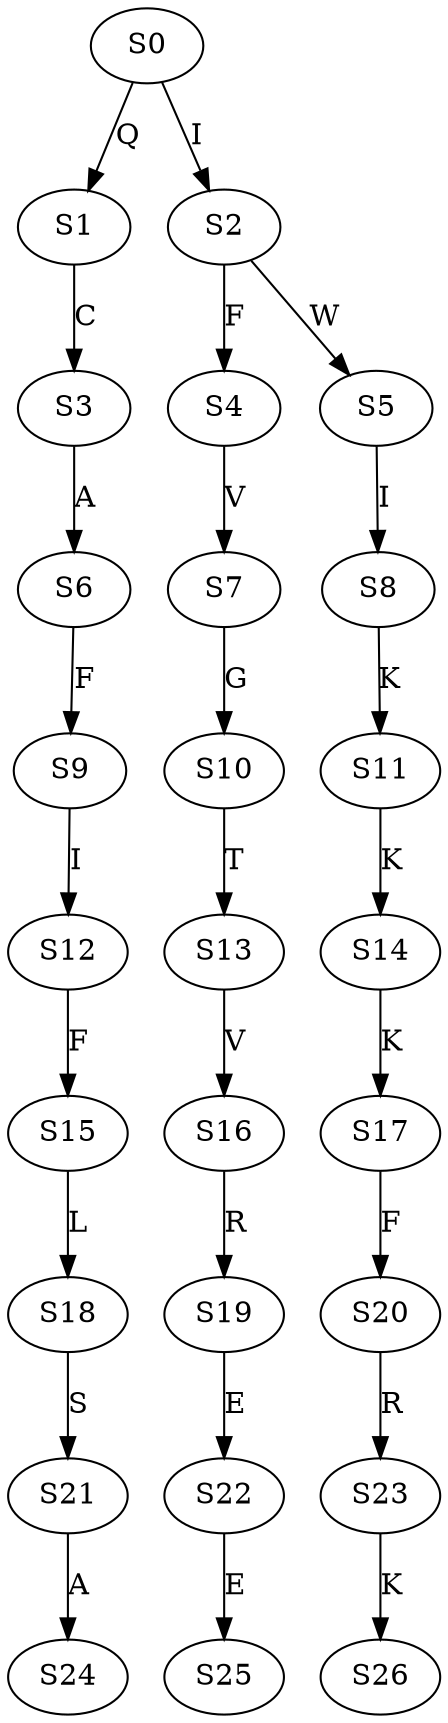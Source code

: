 strict digraph  {
	S0 -> S1 [ label = Q ];
	S0 -> S2 [ label = I ];
	S1 -> S3 [ label = C ];
	S2 -> S4 [ label = F ];
	S2 -> S5 [ label = W ];
	S3 -> S6 [ label = A ];
	S4 -> S7 [ label = V ];
	S5 -> S8 [ label = I ];
	S6 -> S9 [ label = F ];
	S7 -> S10 [ label = G ];
	S8 -> S11 [ label = K ];
	S9 -> S12 [ label = I ];
	S10 -> S13 [ label = T ];
	S11 -> S14 [ label = K ];
	S12 -> S15 [ label = F ];
	S13 -> S16 [ label = V ];
	S14 -> S17 [ label = K ];
	S15 -> S18 [ label = L ];
	S16 -> S19 [ label = R ];
	S17 -> S20 [ label = F ];
	S18 -> S21 [ label = S ];
	S19 -> S22 [ label = E ];
	S20 -> S23 [ label = R ];
	S21 -> S24 [ label = A ];
	S22 -> S25 [ label = E ];
	S23 -> S26 [ label = K ];
}
